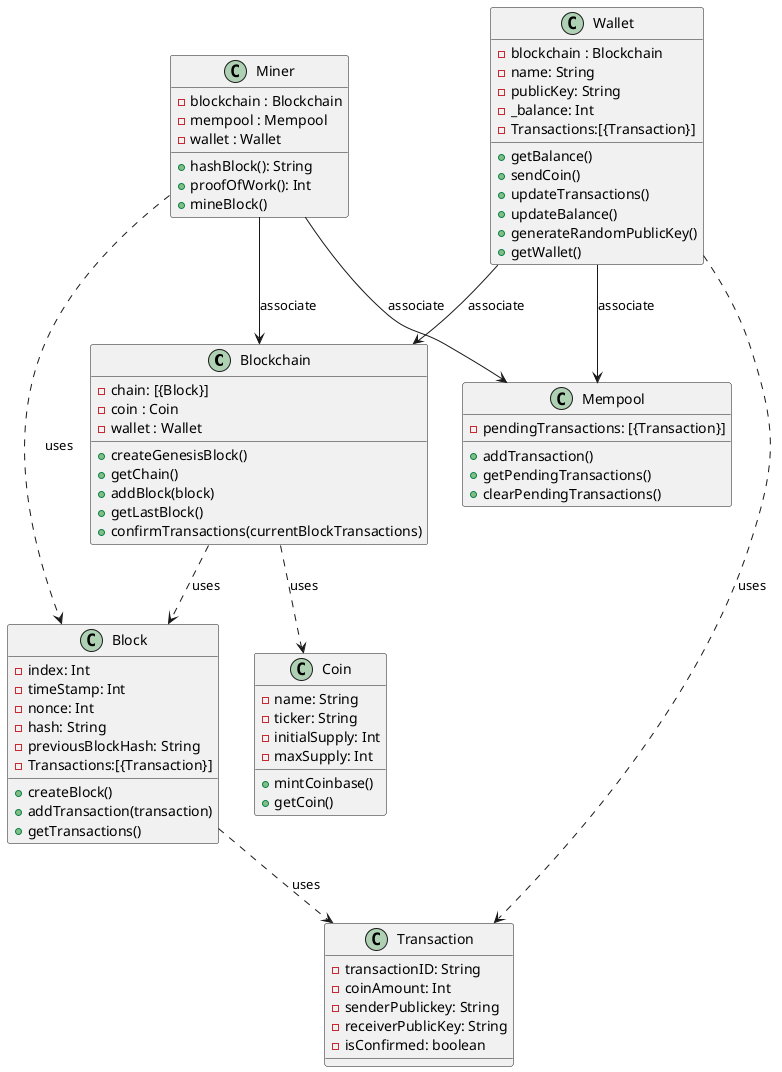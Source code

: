 @startuml prototipov1

class Blockchain{
    - chain: [{Block}]
    - coin : Coin
    - wallet : Wallet
    + createGenesisBlock()
    + getChain()
    + addBlock(block)
    + getLastBlock()
    + confirmTransactions(currentBlockTransactions)
}

class Miner {
    - blockchain : Blockchain
    - mempool : Mempool
    - wallet : Wallet
    + hashBlock(): String
    + proofOfWork(): Int
    + mineBlock()
}

class Mempool{
    - pendingTransactions: [{Transaction}]
    + addTransaction()
    + getPendingTransactions()
    + clearPendingTransactions()

}

class Block{
    - index: Int 
    - timeStamp: Int 
    - nonce: Int
    - hash: String 
    - previousBlockHash: String
    - Transactions:[{Transaction}]
    + createBlock()
    + addTransaction(transaction)
    + getTransactions()
}

class Transaction{
    - transactionID: String 
    - coinAmount: Int 
    - senderPublickey: String
    - receiverPublicKey: String
    - isConfirmed: boolean
}

class Wallet{
    - blockchain : Blockchain
    - name: String
    - publicKey: String
    - _balance: Int
    - Transactions:[{Transaction}]
    + getBalance()
    + sendCoin()
    + updateTransactions()
    + updateBalance()
    + generateRandomPublicKey()
    + getWallet()

}

class Coin{
    - name: String
    - ticker: String 
    - initialSupply: Int
    - maxSupply: Int
    + mintCoinbase()
    + getCoin()
}

Blockchain ..> Block : uses
Blockchain ..> Coin : uses
Miner ..> Block : uses
Miner --> Blockchain : associate
Miner --> Mempool : associate
Wallet --> Blockchain : associate
Wallet --> Mempool : associate
Wallet ..> Transaction : uses
Block ..> Transaction : uses

@enduml